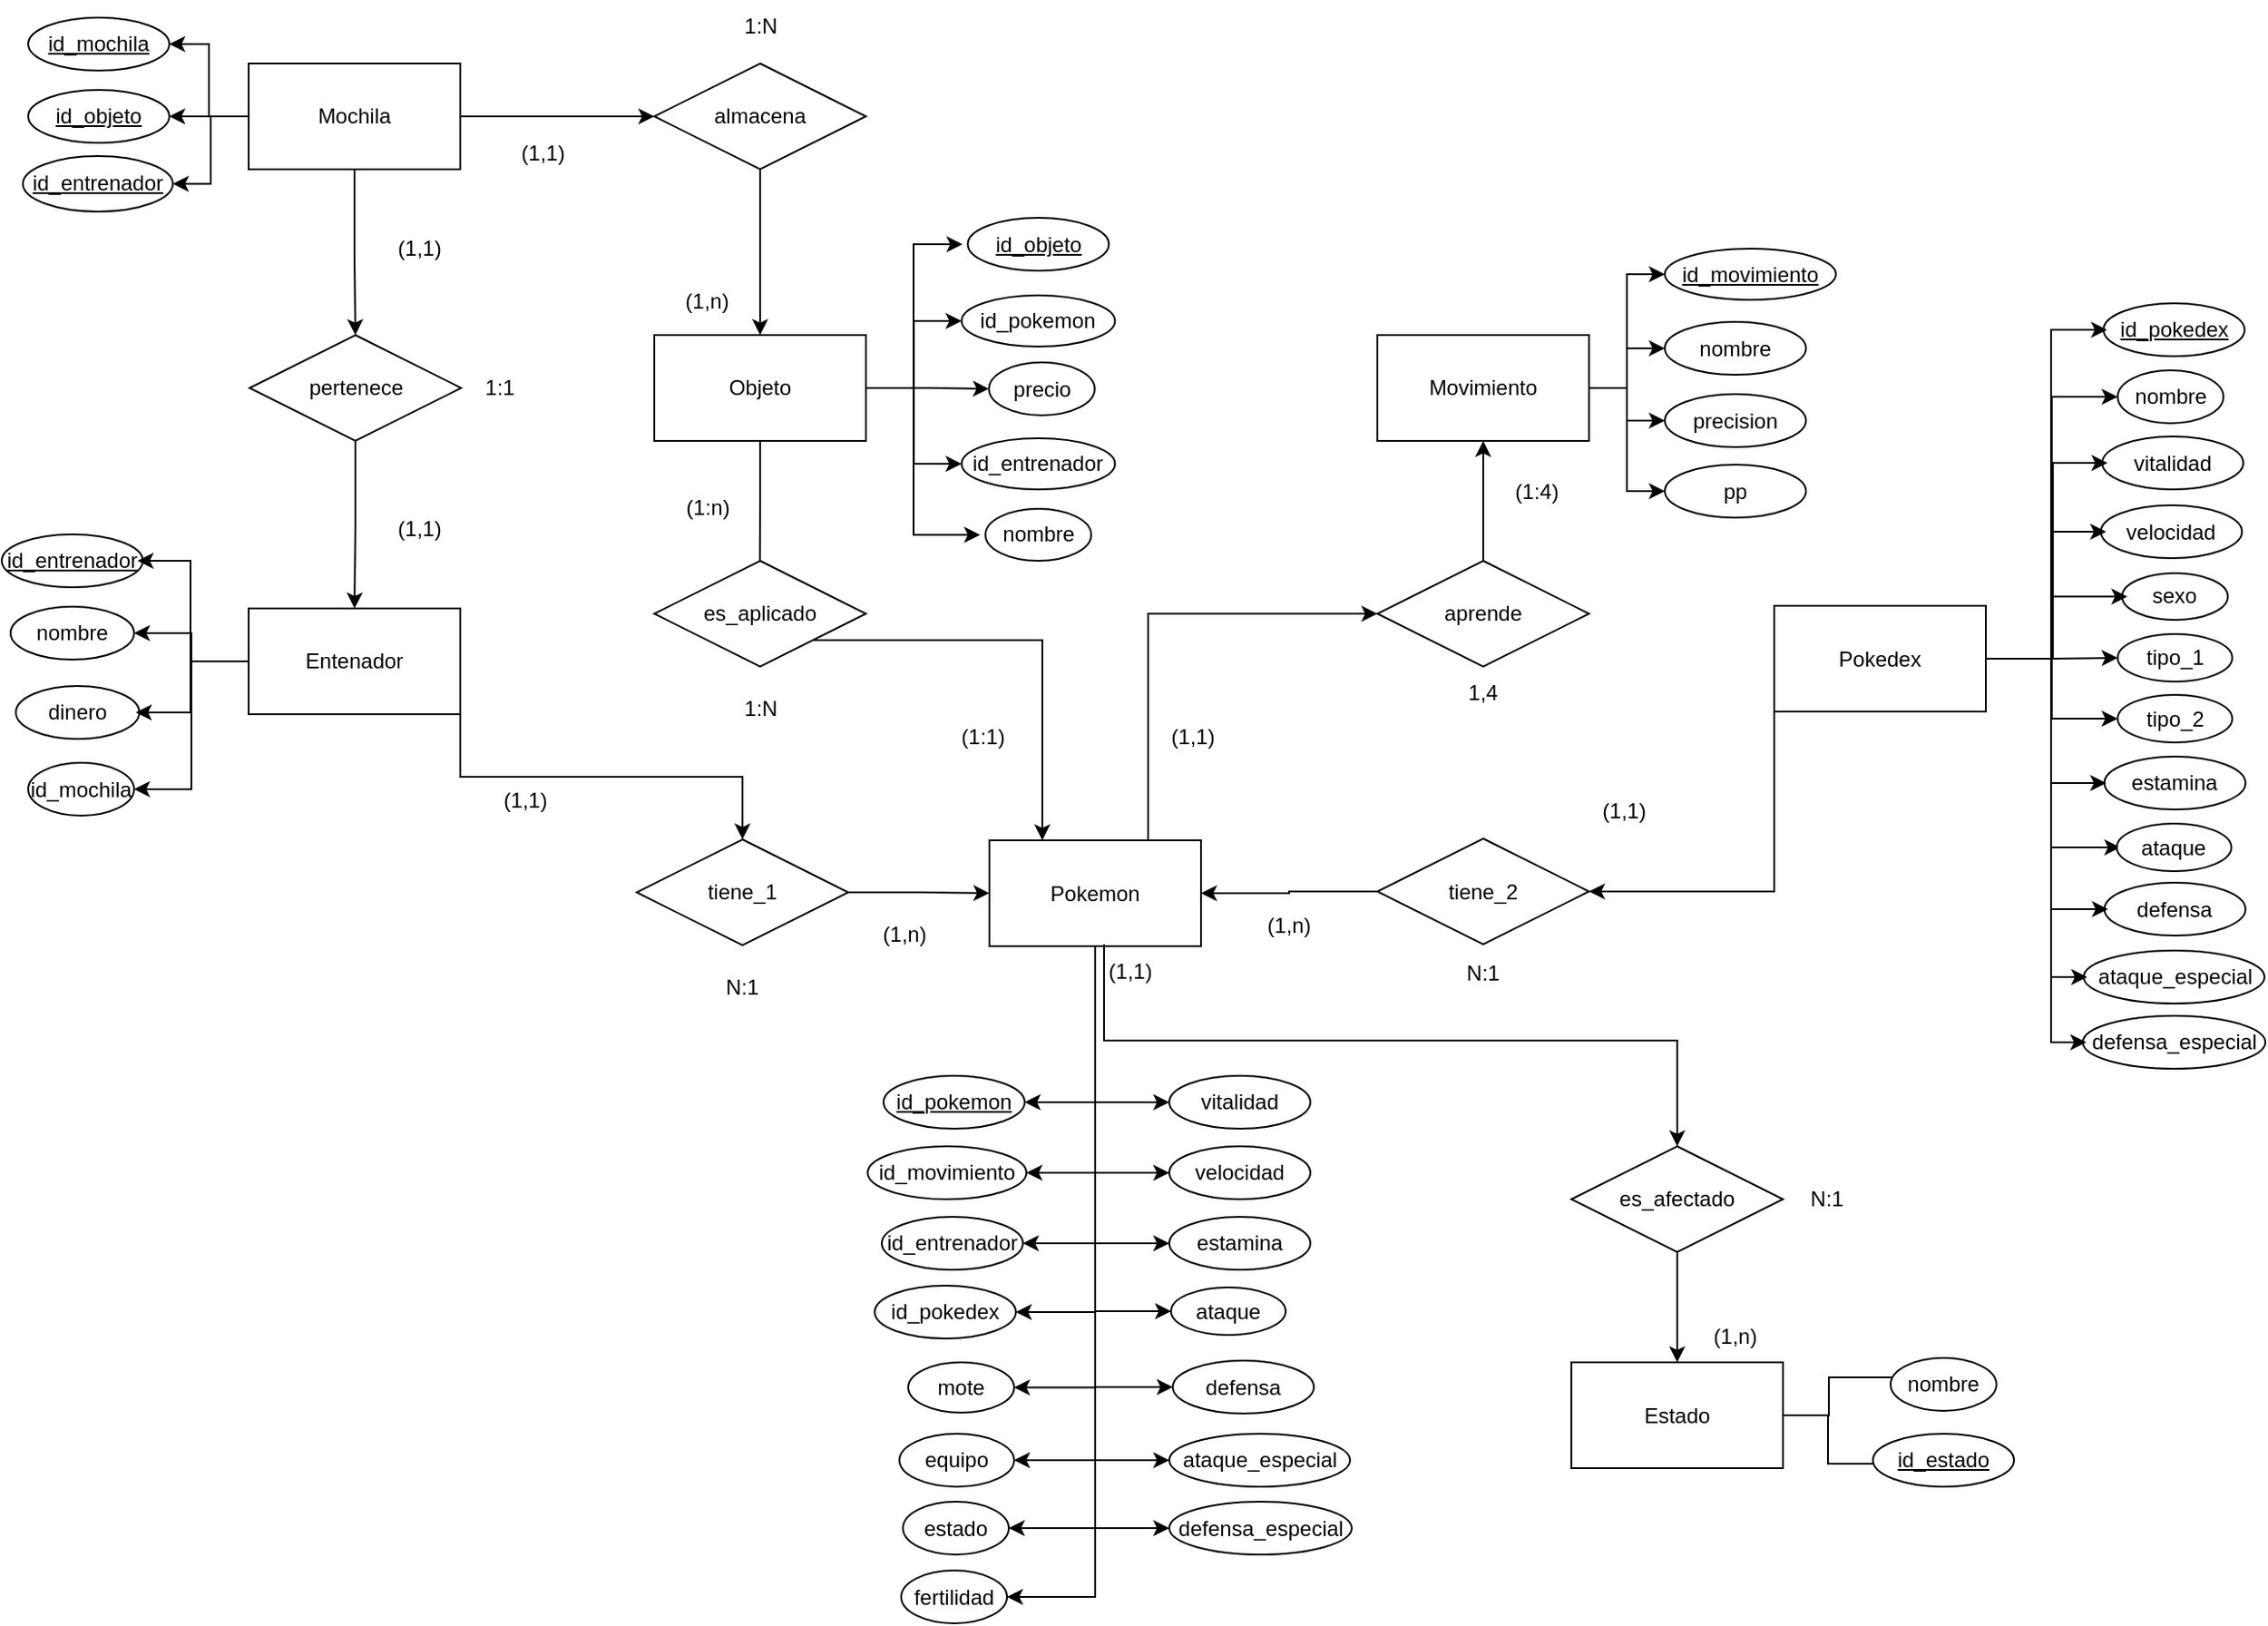 <mxfile version="21.0.6" type="google"><diagram id="R2lEEEUBdFMjLlhIrx00" name="Page-1"><mxGraphModel dx="1685" dy="1095" grid="1" gridSize="10" guides="1" tooltips="1" connect="1" arrows="1" fold="1" page="0" pageScale="1" pageWidth="850" pageHeight="1100" background="none" math="0" shadow="0" extFonts="Permanent Marker^https://fonts.googleapis.com/css?family=Permanent+Marker"><root><mxCell id="0"/><mxCell id="1" parent="0"/><mxCell id="JALZbOG8Ox9OEa9MNAx6-12" value="mote&lt;br&gt;" style="ellipse;whiteSpace=wrap;html=1;align=center;" parent="1" vertex="1"><mxGeometry x="314" y="522.5" width="60" height="28.5" as="geometry"/></mxCell><mxCell id="kUH-LmiTosxzXdyJDc-Y-1" value="id_entrenador" style="ellipse;whiteSpace=wrap;html=1;align=center;fontStyle=4;" parent="1" vertex="1"><mxGeometry x="-200" y="53" width="80" height="30" as="geometry"/></mxCell><mxCell id="kUH-LmiTosxzXdyJDc-Y-10" value="id_entrenador" style="ellipse;whiteSpace=wrap;html=1;align=center;fontStyle=4;" parent="1" vertex="1"><mxGeometry x="-188" y="-161.5" width="85" height="31.5" as="geometry"/></mxCell><mxCell id="JALZbOG8Ox9OEa9MNAx6-62" style="edgeStyle=orthogonalEdgeStyle;rounded=0;orthogonalLoop=1;jettySize=auto;html=1;exitX=0.5;exitY=1;exitDx=0;exitDy=0;" parent="1" edge="1"><mxGeometry relative="1" as="geometry"><mxPoint x="1034.25" y="89" as="sourcePoint"/><mxPoint x="1034.25" y="89" as="targetPoint"/></mxGeometry></mxCell><mxCell id="DOQepw-p-R-5p6ssSfqz-2" style="edgeStyle=orthogonalEdgeStyle;rounded=0;orthogonalLoop=1;jettySize=auto;html=1;exitX=0;exitY=0.5;exitDx=0;exitDy=0;entryX=0.375;entryY=0.57;entryDx=0;entryDy=0;entryPerimeter=0;startArrow=none;" parent="1" source="24fNUF-YCoqnPOOCP46I-3" edge="1"><mxGeometry relative="1" as="geometry"><mxPoint x="-150" y="-183.9" as="targetPoint"/></mxGeometry></mxCell><mxCell id="24fNUF-YCoqnPOOCP46I-5" style="edgeStyle=orthogonalEdgeStyle;rounded=0;orthogonalLoop=1;jettySize=auto;html=1;exitX=0;exitY=0.5;exitDx=0;exitDy=0;entryX=1;entryY=0.5;entryDx=0;entryDy=0;" parent="1" source="kUH-LmiTosxzXdyJDc-Y-18" target="24fNUF-YCoqnPOOCP46I-2" edge="1"><mxGeometry relative="1" as="geometry"/></mxCell><mxCell id="24fNUF-YCoqnPOOCP46I-6" style="edgeStyle=orthogonalEdgeStyle;rounded=0;orthogonalLoop=1;jettySize=auto;html=1;exitX=0;exitY=0.5;exitDx=0;exitDy=0;entryX=1;entryY=0.5;entryDx=0;entryDy=0;" parent="1" source="kUH-LmiTosxzXdyJDc-Y-18" target="24fNUF-YCoqnPOOCP46I-3" edge="1"><mxGeometry relative="1" as="geometry"/></mxCell><mxCell id="24fNUF-YCoqnPOOCP46I-7" style="edgeStyle=orthogonalEdgeStyle;rounded=0;orthogonalLoop=1;jettySize=auto;html=1;exitX=0;exitY=0.5;exitDx=0;exitDy=0;entryX=1;entryY=0.5;entryDx=0;entryDy=0;" parent="1" source="kUH-LmiTosxzXdyJDc-Y-18" target="kUH-LmiTosxzXdyJDc-Y-10" edge="1"><mxGeometry relative="1" as="geometry"/></mxCell><mxCell id="_xrahr46V2En18uXbm8I-6" style="edgeStyle=orthogonalEdgeStyle;rounded=0;orthogonalLoop=1;jettySize=auto;html=1;exitX=1;exitY=0.5;exitDx=0;exitDy=0;entryX=0;entryY=0.5;entryDx=0;entryDy=0;" edge="1" parent="1" source="kUH-LmiTosxzXdyJDc-Y-18" target="JALZbOG8Ox9OEa9MNAx6-78"><mxGeometry relative="1" as="geometry"/></mxCell><mxCell id="_xrahr46V2En18uXbm8I-27" style="edgeStyle=orthogonalEdgeStyle;rounded=0;orthogonalLoop=1;jettySize=auto;html=1;exitX=0.5;exitY=1;exitDx=0;exitDy=0;entryX=0.5;entryY=0;entryDx=0;entryDy=0;" edge="1" parent="1" source="kUH-LmiTosxzXdyJDc-Y-18" target="ERSpRFpUvCBc5BuVTQz0-36"><mxGeometry relative="1" as="geometry"/></mxCell><mxCell id="kUH-LmiTosxzXdyJDc-Y-18" value="Mochila" style="whiteSpace=wrap;html=1;align=center;" parent="1" vertex="1"><mxGeometry x="-60" y="-214" width="120" height="60" as="geometry"/></mxCell><mxCell id="kUH-LmiTosxzXdyJDc-Y-36" value="precio" style="ellipse;whiteSpace=wrap;html=1;align=center;" parent="1" vertex="1"><mxGeometry x="359.75" y="-44.5" width="60" height="30" as="geometry"/></mxCell><mxCell id="kUH-LmiTosxzXdyJDc-Y-37" value="nombre" style="ellipse;whiteSpace=wrap;html=1;align=center;" parent="1" vertex="1"><mxGeometry x="357.75" y="38.5" width="60" height="29.5" as="geometry"/></mxCell><mxCell id="kUH-LmiTosxzXdyJDc-Y-39" value="id_objeto" style="ellipse;whiteSpace=wrap;html=1;align=center;fontStyle=4;" parent="1" vertex="1"><mxGeometry x="347.75" y="-126.5" width="80" height="30" as="geometry"/></mxCell><mxCell id="JALZbOG8Ox9OEa9MNAx6-124" value="id_mochila" style="ellipse;whiteSpace=wrap;html=1;align=center;" parent="1" vertex="1"><mxGeometry x="-185" y="182.5" width="60" height="30" as="geometry"/></mxCell><mxCell id="JALZbOG8Ox9OEa9MNAx6-126" value="nombre" style="ellipse;whiteSpace=wrap;html=1;align=center;" parent="1" vertex="1"><mxGeometry x="-195" y="94" width="70" height="30" as="geometry"/></mxCell><mxCell id="JALZbOG8Ox9OEa9MNAx6-127" value="dinero" style="ellipse;whiteSpace=wrap;html=1;align=center;" parent="1" vertex="1"><mxGeometry x="-192" y="139" width="70" height="30" as="geometry"/></mxCell><mxCell id="Z9zZej-yAKrUgk9WiKxl-22" value="id_pokedex" style="ellipse;whiteSpace=wrap;html=1;align=center;fontStyle=4;" parent="1" vertex="1"><mxGeometry x="991.75" y="-78" width="80" height="30" as="geometry"/></mxCell><mxCell id="Z9zZej-yAKrUgk9WiKxl-23" value="nombre" style="ellipse;whiteSpace=wrap;html=1;align=center;" parent="1" vertex="1"><mxGeometry x="999.75" y="-40" width="60" height="30" as="geometry"/></mxCell><mxCell id="Z9zZej-yAKrUgk9WiKxl-24" value="sexo" style="ellipse;whiteSpace=wrap;html=1;align=center;" parent="1" vertex="1"><mxGeometry x="1002.25" y="75" width="60" height="26.5" as="geometry"/></mxCell><mxCell id="_xrahr46V2En18uXbm8I-28" style="edgeStyle=orthogonalEdgeStyle;rounded=0;orthogonalLoop=1;jettySize=auto;html=1;exitX=0.5;exitY=1;exitDx=0;exitDy=0;" edge="1" parent="1" source="ERSpRFpUvCBc5BuVTQz0-36" target="JALZbOG8Ox9OEa9MNAx6-3"><mxGeometry relative="1" as="geometry"/></mxCell><mxCell id="ERSpRFpUvCBc5BuVTQz0-36" value="pertenece" style="shape=rhombus;perimeter=rhombusPerimeter;whiteSpace=wrap;html=1;align=center;" parent="1" vertex="1"><mxGeometry x="-59.5" y="-60" width="120" height="60" as="geometry"/></mxCell><mxCell id="ERSpRFpUvCBc5BuVTQz0-55" value="id_pokedex" style="ellipse;whiteSpace=wrap;html=1;align=center;" parent="1" vertex="1"><mxGeometry x="295" y="479.0" width="80" height="30" as="geometry"/></mxCell><mxCell id="Z9zZej-yAKrUgk9WiKxl-1" value="(1,1)" style="text;html=1;strokeColor=none;fillColor=none;align=center;verticalAlign=middle;whiteSpace=wrap;rounded=0;" parent="1" vertex="1"><mxGeometry x="77" y="-178.5" width="60" height="30" as="geometry"/></mxCell><mxCell id="Z9zZej-yAKrUgk9WiKxl-2" value="(1,n)" style="text;html=1;strokeColor=none;fillColor=none;align=center;verticalAlign=middle;whiteSpace=wrap;rounded=0;" parent="1" vertex="1"><mxGeometry x="170" y="-94" width="60" height="30" as="geometry"/></mxCell><mxCell id="Z9zZej-yAKrUgk9WiKxl-4" value="(1,1)" style="text;html=1;strokeColor=none;fillColor=none;align=center;verticalAlign=middle;whiteSpace=wrap;rounded=0;" parent="1" vertex="1"><mxGeometry x="6.5" y="35" width="60" height="30" as="geometry"/></mxCell><mxCell id="Z9zZej-yAKrUgk9WiKxl-5" value="(1,1)" style="text;html=1;strokeColor=none;fillColor=none;align=center;verticalAlign=middle;whiteSpace=wrap;rounded=0;" parent="1" vertex="1"><mxGeometry x="6.5" y="-124" width="60" height="30" as="geometry"/></mxCell><mxCell id="Z9zZej-yAKrUgk9WiKxl-6" value="1:1" style="text;html=1;align=center;verticalAlign=middle;resizable=0;points=[];autosize=1;strokeColor=none;fillColor=none;" parent="1" vertex="1"><mxGeometry x="61.5" y="-45" width="40" height="30" as="geometry"/></mxCell><mxCell id="Z9zZej-yAKrUgk9WiKxl-51" value="vitalidad" style="ellipse;whiteSpace=wrap;html=1;align=center;" parent="1" vertex="1"><mxGeometry x="991" y="-2.5" width="80" height="30" as="geometry"/></mxCell><mxCell id="Z9zZej-yAKrUgk9WiKxl-55" value="defensa_especial" style="ellipse;whiteSpace=wrap;html=1;align=center;" parent="1" vertex="1"><mxGeometry x="980" y="326" width="103.5" height="30" as="geometry"/></mxCell><mxCell id="Z9zZej-yAKrUgk9WiKxl-53" value="defensa" style="ellipse;whiteSpace=wrap;html=1;align=center;" parent="1" vertex="1"><mxGeometry x="992.25" y="250.5" width="80" height="30" as="geometry"/></mxCell><mxCell id="Z9zZej-yAKrUgk9WiKxl-56" value="velocidad" style="ellipse;whiteSpace=wrap;html=1;align=center;" parent="1" vertex="1"><mxGeometry x="990.25" y="36.5" width="80" height="30" as="geometry"/></mxCell><mxCell id="Z9zZej-yAKrUgk9WiKxl-57" value="estamina" style="ellipse;whiteSpace=wrap;html=1;align=center;" parent="1" vertex="1"><mxGeometry x="992.25" y="179" width="80" height="30" as="geometry"/></mxCell><mxCell id="Z9zZej-yAKrUgk9WiKxl-69" value="ataque_especial" style="ellipse;whiteSpace=wrap;html=1;align=center;" parent="1" vertex="1"><mxGeometry x="980.5" y="289" width="102.5" height="30" as="geometry"/></mxCell><mxCell id="Z9zZej-yAKrUgk9WiKxl-141" value="id_entrenador" style="ellipse;whiteSpace=wrap;html=1;align=center;" parent="1" vertex="1"><mxGeometry x="299" y="440.0" width="80" height="30" as="geometry"/></mxCell><mxCell id="Z9zZej-yAKrUgk9WiKxl-145" value="equipo" style="ellipse;whiteSpace=wrap;html=1;align=center;" parent="1" vertex="1"><mxGeometry x="309" y="563" width="65" height="30" as="geometry"/></mxCell><mxCell id="N5w1TnrJZQDp4ikUcWQO-1" value="&lt;u&gt;id_pokemon&lt;/u&gt;" style="ellipse;whiteSpace=wrap;html=1;align=center;" parent="1" vertex="1"><mxGeometry x="300" y="360" width="80" height="30" as="geometry"/></mxCell><mxCell id="N5w1TnrJZQDp4ikUcWQO-18" style="edgeStyle=orthogonalEdgeStyle;rounded=0;orthogonalLoop=1;jettySize=auto;html=1;exitX=0.5;exitY=1;exitDx=0;exitDy=0;" parent="1" source="Z9zZej-yAKrUgk9WiKxl-145" target="Z9zZej-yAKrUgk9WiKxl-145" edge="1"><mxGeometry relative="1" as="geometry"/></mxCell><mxCell id="_xrahr46V2En18uXbm8I-22" style="edgeStyle=orthogonalEdgeStyle;rounded=0;orthogonalLoop=1;jettySize=auto;html=1;exitX=0;exitY=0.5;exitDx=0;exitDy=0;" edge="1" parent="1" source="9TlL1IhJorFrHGweJaIU-1" target="Z9zZej-yAKrUgk9WiKxl-7"><mxGeometry relative="1" as="geometry"/></mxCell><mxCell id="9TlL1IhJorFrHGweJaIU-1" value="tiene_2" style="shape=rhombus;perimeter=rhombusPerimeter;whiteSpace=wrap;html=1;align=center;" parent="1" vertex="1"><mxGeometry x="580" y="225.5" width="120" height="60" as="geometry"/></mxCell><mxCell id="5LiSuMUD5gMa3NvGq3ia-120" style="edgeStyle=orthogonalEdgeStyle;rounded=0;orthogonalLoop=1;jettySize=auto;html=1;exitX=1;exitY=0.5;exitDx=0;exitDy=0;entryX=0;entryY=0.5;entryDx=0;entryDy=0;" parent="1" source="qBHOgGgiTDzjNxfks6mT-3" target="5LiSuMUD5gMa3NvGq3ia-28" edge="1"><mxGeometry relative="1" as="geometry"/></mxCell><mxCell id="5LiSuMUD5gMa3NvGq3ia-121" style="edgeStyle=orthogonalEdgeStyle;rounded=0;orthogonalLoop=1;jettySize=auto;html=1;exitX=1;exitY=0.5;exitDx=0;exitDy=0;entryX=0;entryY=0.5;entryDx=0;entryDy=0;" parent="1" edge="1"><mxGeometry relative="1" as="geometry"><mxPoint x="928" y="123.5" as="sourcePoint"/><mxPoint x="1005.25" y="88.25" as="targetPoint"/><Array as="points"><mxPoint x="963" y="123"/><mxPoint x="963" y="88"/></Array></mxGeometry></mxCell><mxCell id="5LiSuMUD5gMa3NvGq3ia-122" style="edgeStyle=orthogonalEdgeStyle;rounded=0;orthogonalLoop=1;jettySize=auto;html=1;exitX=1;exitY=0.5;exitDx=0;exitDy=0;entryX=0;entryY=0.5;entryDx=0;entryDy=0;" parent="1" source="qBHOgGgiTDzjNxfks6mT-3" target="5LiSuMUD5gMa3NvGq3ia-116" edge="1"><mxGeometry relative="1" as="geometry"/></mxCell><mxCell id="5LiSuMUD5gMa3NvGq3ia-123" style="edgeStyle=orthogonalEdgeStyle;rounded=0;orthogonalLoop=1;jettySize=auto;html=1;exitX=1;exitY=0.5;exitDx=0;exitDy=0;entryX=0;entryY=0.5;entryDx=0;entryDy=0;" parent="1" edge="1"><mxGeometry relative="1" as="geometry"><mxPoint x="926" y="123.5" as="sourcePoint"/><mxPoint x="993.25" y="194" as="targetPoint"/><Array as="points"><mxPoint x="962" y="123"/><mxPoint x="962" y="194"/></Array></mxGeometry></mxCell><mxCell id="5LiSuMUD5gMa3NvGq3ia-125" style="edgeStyle=orthogonalEdgeStyle;rounded=0;orthogonalLoop=1;jettySize=auto;html=1;exitX=1;exitY=0.5;exitDx=0;exitDy=0;entryX=0;entryY=0.5;entryDx=0;entryDy=0;" parent="1" edge="1"><mxGeometry relative="1" as="geometry"><mxPoint x="928" y="123.5" as="sourcePoint"/><mxPoint x="993.25" y="51.5" as="targetPoint"/><Array as="points"><mxPoint x="963" y="123"/><mxPoint x="963" y="51"/></Array></mxGeometry></mxCell><mxCell id="5LiSuMUD5gMa3NvGq3ia-126" style="edgeStyle=orthogonalEdgeStyle;rounded=0;orthogonalLoop=1;jettySize=auto;html=1;exitX=1;exitY=0.5;exitDx=0;exitDy=0;entryX=0;entryY=0.5;entryDx=0;entryDy=0;" parent="1" edge="1"><mxGeometry relative="1" as="geometry"><mxPoint x="928" y="123.5" as="sourcePoint"/><mxPoint x="994" y="12.5" as="targetPoint"/><Array as="points"><mxPoint x="963" y="123"/><mxPoint x="963" y="13"/></Array></mxGeometry></mxCell><mxCell id="5LiSuMUD5gMa3NvGq3ia-127" style="edgeStyle=orthogonalEdgeStyle;rounded=0;orthogonalLoop=1;jettySize=auto;html=1;exitX=1;exitY=0.5;exitDx=0;exitDy=0;entryX=0;entryY=0.5;entryDx=0;entryDy=0;" parent="1" source="qBHOgGgiTDzjNxfks6mT-3" target="Z9zZej-yAKrUgk9WiKxl-23" edge="1"><mxGeometry relative="1" as="geometry"/></mxCell><mxCell id="5LiSuMUD5gMa3NvGq3ia-129" style="edgeStyle=orthogonalEdgeStyle;rounded=0;orthogonalLoop=1;jettySize=auto;html=1;exitX=1;exitY=0.5;exitDx=0;exitDy=0;entryX=0;entryY=0.5;entryDx=0;entryDy=0;" parent="1" edge="1"><mxGeometry relative="1" as="geometry"><mxPoint x="927" y="123.5" as="sourcePoint"/><mxPoint x="993.75" y="-63" as="targetPoint"/><Array as="points"><mxPoint x="962" y="123"/><mxPoint x="962" y="-63"/></Array></mxGeometry></mxCell><mxCell id="5LiSuMUD5gMa3NvGq3ia-130" style="edgeStyle=orthogonalEdgeStyle;rounded=0;orthogonalLoop=1;jettySize=auto;html=1;exitX=1;exitY=0.5;exitDx=0;exitDy=0;entryX=0;entryY=0.5;entryDx=0;entryDy=0;" parent="1" edge="1"><mxGeometry relative="1" as="geometry"><mxPoint x="927" y="123.5" as="sourcePoint"/><mxPoint x="1001.25" y="230.5" as="targetPoint"/><Array as="points"><mxPoint x="962" y="123"/><mxPoint x="962" y="231"/></Array></mxGeometry></mxCell><mxCell id="5LiSuMUD5gMa3NvGq3ia-132" style="edgeStyle=orthogonalEdgeStyle;rounded=0;orthogonalLoop=1;jettySize=auto;html=1;exitX=1;exitY=0.5;exitDx=0;exitDy=0;entryX=0;entryY=0.5;entryDx=0;entryDy=0;" parent="1" edge="1"><mxGeometry relative="1" as="geometry"><mxPoint x="927" y="123.5" as="sourcePoint"/><mxPoint x="994.25" y="265.5" as="targetPoint"/><Array as="points"><mxPoint x="962" y="123"/><mxPoint x="962" y="265"/></Array></mxGeometry></mxCell><mxCell id="5LiSuMUD5gMa3NvGq3ia-134" style="edgeStyle=orthogonalEdgeStyle;rounded=0;orthogonalLoop=1;jettySize=auto;html=1;exitX=1;exitY=0.5;exitDx=0;exitDy=0;entryX=0;entryY=0.5;entryDx=0;entryDy=0;" parent="1" edge="1"><mxGeometry relative="1" as="geometry"><mxPoint x="927" y="123.5" as="sourcePoint"/><mxPoint x="982.5" y="304" as="targetPoint"/><Array as="points"><mxPoint x="962" y="123"/><mxPoint x="962" y="304"/></Array></mxGeometry></mxCell><mxCell id="5LiSuMUD5gMa3NvGq3ia-135" style="edgeStyle=orthogonalEdgeStyle;rounded=0;orthogonalLoop=1;jettySize=auto;html=1;exitX=1;exitY=0.5;exitDx=0;exitDy=0;entryX=0;entryY=0.5;entryDx=0;entryDy=0;" parent="1" edge="1"><mxGeometry relative="1" as="geometry"><mxPoint x="927" y="123.5" as="sourcePoint"/><mxPoint x="982.0" y="341" as="targetPoint"/><Array as="points"><mxPoint x="962" y="123"/><mxPoint x="962" y="341"/></Array></mxGeometry></mxCell><mxCell id="_xrahr46V2En18uXbm8I-21" style="edgeStyle=orthogonalEdgeStyle;rounded=0;orthogonalLoop=1;jettySize=auto;html=1;exitX=0;exitY=1;exitDx=0;exitDy=0;entryX=1;entryY=0.5;entryDx=0;entryDy=0;" edge="1" parent="1" source="qBHOgGgiTDzjNxfks6mT-3" target="9TlL1IhJorFrHGweJaIU-1"><mxGeometry relative="1" as="geometry"/></mxCell><mxCell id="qBHOgGgiTDzjNxfks6mT-3" value="Pokedex" style="whiteSpace=wrap;html=1;align=center;" parent="1" vertex="1"><mxGeometry x="805" y="93.5" width="120" height="60" as="geometry"/></mxCell><mxCell id="5LiSuMUD5gMa3NvGq3ia-1" style="edgeStyle=orthogonalEdgeStyle;rounded=0;orthogonalLoop=1;jettySize=auto;html=1;exitX=0;exitY=0.5;exitDx=0;exitDy=0;entryX=1;entryY=0.5;entryDx=0;entryDy=0;" parent="1" source="JALZbOG8Ox9OEa9MNAx6-3" target="JALZbOG8Ox9OEa9MNAx6-126" edge="1"><mxGeometry relative="1" as="geometry"/></mxCell><mxCell id="5LiSuMUD5gMa3NvGq3ia-2" style="edgeStyle=orthogonalEdgeStyle;rounded=0;orthogonalLoop=1;jettySize=auto;html=1;exitX=0;exitY=0.5;exitDx=0;exitDy=0;entryX=1;entryY=0.5;entryDx=0;entryDy=0;" parent="1" edge="1"><mxGeometry relative="1" as="geometry"><mxPoint x="-63" y="125" as="sourcePoint"/><mxPoint x="-124" y="154" as="targetPoint"/><Array as="points"><mxPoint x="-93" y="125"/><mxPoint x="-93" y="154"/></Array></mxGeometry></mxCell><mxCell id="5LiSuMUD5gMa3NvGq3ia-3" style="edgeStyle=orthogonalEdgeStyle;rounded=0;orthogonalLoop=1;jettySize=auto;html=1;exitX=0;exitY=0.5;exitDx=0;exitDy=0;entryX=1;entryY=0.5;entryDx=0;entryDy=0;" parent="1" edge="1"><mxGeometry relative="1" as="geometry"><mxPoint x="-64" y="125" as="sourcePoint"/><mxPoint x="-123" y="68" as="targetPoint"/><Array as="points"><mxPoint x="-93" y="125"/><mxPoint x="-93" y="68"/></Array></mxGeometry></mxCell><mxCell id="Ggn16YMf3sr0xjXuNLBs-1" style="edgeStyle=orthogonalEdgeStyle;rounded=0;orthogonalLoop=1;jettySize=auto;html=1;exitX=0;exitY=0.5;exitDx=0;exitDy=0;entryX=1;entryY=0.5;entryDx=0;entryDy=0;" parent="1" source="JALZbOG8Ox9OEa9MNAx6-3" target="JALZbOG8Ox9OEa9MNAx6-124" edge="1"><mxGeometry relative="1" as="geometry"/></mxCell><mxCell id="_xrahr46V2En18uXbm8I-17" style="edgeStyle=orthogonalEdgeStyle;rounded=0;orthogonalLoop=1;jettySize=auto;html=1;exitX=1;exitY=1;exitDx=0;exitDy=0;" edge="1" parent="1" source="JALZbOG8Ox9OEa9MNAx6-3" target="9TlL1IhJorFrHGweJaIU-9"><mxGeometry relative="1" as="geometry"/></mxCell><mxCell id="JALZbOG8Ox9OEa9MNAx6-3" value="Entenador" style="whiteSpace=wrap;html=1;align=center;" parent="1" vertex="1"><mxGeometry x="-60" y="95" width="120" height="60" as="geometry"/></mxCell><mxCell id="9TlL1IhJorFrHGweJaIU-62" value="(1,n)" style="text;html=1;strokeColor=none;fillColor=none;align=center;verticalAlign=middle;whiteSpace=wrap;rounded=0;" parent="1" vertex="1"><mxGeometry x="282" y="264.5" width="60" height="30" as="geometry"/></mxCell><mxCell id="9TlL1IhJorFrHGweJaIU-63" value="(1,1)" style="text;html=1;strokeColor=none;fillColor=none;align=center;verticalAlign=middle;whiteSpace=wrap;rounded=0;" parent="1" vertex="1"><mxGeometry x="66.5" y="189" width="60" height="30" as="geometry"/></mxCell><mxCell id="9TlL1IhJorFrHGweJaIU-64" value="N:1" style="text;html=1;strokeColor=none;fillColor=none;align=center;verticalAlign=middle;whiteSpace=wrap;rounded=0;" parent="1" vertex="1"><mxGeometry x="190" y="294.5" width="60" height="30" as="geometry"/></mxCell><mxCell id="9TlL1IhJorFrHGweJaIU-65" value="(1,n)" style="text;html=1;strokeColor=none;fillColor=none;align=center;verticalAlign=middle;whiteSpace=wrap;rounded=0;" parent="1" vertex="1"><mxGeometry x="500" y="260" width="60" height="30" as="geometry"/></mxCell><mxCell id="9TlL1IhJorFrHGweJaIU-66" value="(1,1)" style="text;html=1;strokeColor=none;fillColor=none;align=center;verticalAlign=middle;whiteSpace=wrap;rounded=0;" parent="1" vertex="1"><mxGeometry x="690" y="195" width="60" height="30" as="geometry"/></mxCell><mxCell id="9TlL1IhJorFrHGweJaIU-67" value="N:1" style="text;html=1;strokeColor=none;fillColor=none;align=center;verticalAlign=middle;whiteSpace=wrap;rounded=0;" parent="1" vertex="1"><mxGeometry x="610" y="286.5" width="60" height="30" as="geometry"/></mxCell><mxCell id="5LiSuMUD5gMa3NvGq3ia-6" value="1,4" style="text;html=1;strokeColor=none;fillColor=none;align=center;verticalAlign=middle;whiteSpace=wrap;rounded=0;" parent="1" vertex="1"><mxGeometry x="610" y="128" width="60" height="30" as="geometry"/></mxCell><mxCell id="5LiSuMUD5gMa3NvGq3ia-7" value="(1,1)" style="text;html=1;align=center;verticalAlign=middle;resizable=0;points=[];autosize=1;strokeColor=none;fillColor=none;" parent="1" vertex="1"><mxGeometry x="450" y="152.5" width="50" height="30" as="geometry"/></mxCell><mxCell id="5LiSuMUD5gMa3NvGq3ia-8" value="(1:4)" style="text;html=1;align=center;verticalAlign=middle;resizable=0;points=[];autosize=1;strokeColor=none;fillColor=none;" parent="1" vertex="1"><mxGeometry x="645" y="13.5" width="50" height="30" as="geometry"/></mxCell><mxCell id="5LiSuMUD5gMa3NvGq3ia-26" value="estado" style="ellipse;whiteSpace=wrap;html=1;align=center;" parent="1" vertex="1"><mxGeometry x="311" y="601.5" width="60" height="30" as="geometry"/></mxCell><mxCell id="5LiSuMUD5gMa3NvGq3ia-28" value="tipo_1" style="ellipse;whiteSpace=wrap;html=1;align=center;" parent="1" vertex="1"><mxGeometry x="999.75" y="109.5" width="65" height="27" as="geometry"/></mxCell><mxCell id="5LiSuMUD5gMa3NvGq3ia-33" value="fertilidad" style="ellipse;whiteSpace=wrap;html=1;align=center;" parent="1" vertex="1"><mxGeometry x="310" y="640.5" width="60" height="30" as="geometry"/></mxCell><mxCell id="5LiSuMUD5gMa3NvGq3ia-46" value="id_entrenador" style="ellipse;whiteSpace=wrap;html=1;align=center;" parent="1" vertex="1"><mxGeometry x="344.25" y="-1.5" width="87" height="29" as="geometry"/></mxCell><mxCell id="5LiSuMUD5gMa3NvGq3ia-47" value="id_pokemon" style="ellipse;whiteSpace=wrap;html=1;align=center;" parent="1" vertex="1"><mxGeometry x="344.25" y="-82.5" width="87" height="29" as="geometry"/></mxCell><mxCell id="_xrahr46V2En18uXbm8I-7" style="edgeStyle=orthogonalEdgeStyle;rounded=0;orthogonalLoop=1;jettySize=auto;html=1;exitX=0.5;exitY=1;exitDx=0;exitDy=0;" edge="1" parent="1" source="JALZbOG8Ox9OEa9MNAx6-78" target="kUH-LmiTosxzXdyJDc-Y-19"><mxGeometry relative="1" as="geometry"/></mxCell><mxCell id="JALZbOG8Ox9OEa9MNAx6-78" value="almacena" style="shape=rhombus;perimeter=rhombusPerimeter;whiteSpace=wrap;html=1;align=center;" parent="1" vertex="1"><mxGeometry x="170" y="-214" width="120" height="60" as="geometry"/></mxCell><mxCell id="5LiSuMUD5gMa3NvGq3ia-66" value="id_movimiento" style="ellipse;whiteSpace=wrap;html=1;align=center;" parent="1" vertex="1"><mxGeometry x="291" y="400" width="90" height="30" as="geometry"/></mxCell><mxCell id="5LiSuMUD5gMa3NvGq3ia-143" style="edgeStyle=orthogonalEdgeStyle;rounded=0;orthogonalLoop=1;jettySize=auto;html=1;exitX=0.5;exitY=1;exitDx=0;exitDy=0;entryX=1;entryY=0.5;entryDx=0;entryDy=0;" parent="1" source="Z9zZej-yAKrUgk9WiKxl-7" target="N5w1TnrJZQDp4ikUcWQO-1" edge="1"><mxGeometry relative="1" as="geometry"/></mxCell><mxCell id="5LiSuMUD5gMa3NvGq3ia-144" style="edgeStyle=orthogonalEdgeStyle;rounded=0;orthogonalLoop=1;jettySize=auto;html=1;exitX=0.5;exitY=1;exitDx=0;exitDy=0;entryX=0;entryY=0.5;entryDx=0;entryDy=0;" parent="1" source="Z9zZej-yAKrUgk9WiKxl-7" target="5LiSuMUD5gMa3NvGq3ia-136" edge="1"><mxGeometry relative="1" as="geometry"/></mxCell><mxCell id="5LiSuMUD5gMa3NvGq3ia-145" style="edgeStyle=orthogonalEdgeStyle;rounded=0;orthogonalLoop=1;jettySize=auto;html=1;exitX=0.5;exitY=1;exitDx=0;exitDy=0;entryX=1;entryY=0.5;entryDx=0;entryDy=0;" parent="1" source="Z9zZej-yAKrUgk9WiKxl-7" target="5LiSuMUD5gMa3NvGq3ia-66" edge="1"><mxGeometry relative="1" as="geometry"/></mxCell><mxCell id="5LiSuMUD5gMa3NvGq3ia-146" style="edgeStyle=orthogonalEdgeStyle;rounded=0;orthogonalLoop=1;jettySize=auto;html=1;exitX=0.5;exitY=1;exitDx=0;exitDy=0;entryX=0;entryY=0.5;entryDx=0;entryDy=0;" parent="1" source="Z9zZej-yAKrUgk9WiKxl-7" target="5LiSuMUD5gMa3NvGq3ia-139" edge="1"><mxGeometry relative="1" as="geometry"/></mxCell><mxCell id="5LiSuMUD5gMa3NvGq3ia-147" style="edgeStyle=orthogonalEdgeStyle;rounded=0;orthogonalLoop=1;jettySize=auto;html=1;exitX=0.5;exitY=1;exitDx=0;exitDy=0;entryX=1;entryY=0.5;entryDx=0;entryDy=0;" parent="1" source="Z9zZej-yAKrUgk9WiKxl-7" target="Z9zZej-yAKrUgk9WiKxl-141" edge="1"><mxGeometry relative="1" as="geometry"/></mxCell><mxCell id="5LiSuMUD5gMa3NvGq3ia-148" style="edgeStyle=orthogonalEdgeStyle;rounded=0;orthogonalLoop=1;jettySize=auto;html=1;exitX=0.5;exitY=1;exitDx=0;exitDy=0;entryX=0;entryY=0.5;entryDx=0;entryDy=0;" parent="1" source="Z9zZej-yAKrUgk9WiKxl-7" target="5LiSuMUD5gMa3NvGq3ia-140" edge="1"><mxGeometry relative="1" as="geometry"/></mxCell><mxCell id="5LiSuMUD5gMa3NvGq3ia-149" style="edgeStyle=orthogonalEdgeStyle;rounded=0;orthogonalLoop=1;jettySize=auto;html=1;exitX=0.5;exitY=1;exitDx=0;exitDy=0;entryX=1;entryY=0.5;entryDx=0;entryDy=0;" parent="1" source="Z9zZej-yAKrUgk9WiKxl-7" target="ERSpRFpUvCBc5BuVTQz0-55" edge="1"><mxGeometry relative="1" as="geometry"/></mxCell><mxCell id="5LiSuMUD5gMa3NvGq3ia-151" style="edgeStyle=orthogonalEdgeStyle;rounded=0;orthogonalLoop=1;jettySize=auto;html=1;exitX=0.5;exitY=1;exitDx=0;exitDy=0;entryX=1;entryY=0.5;entryDx=0;entryDy=0;" parent="1" source="Z9zZej-yAKrUgk9WiKxl-7" target="JALZbOG8Ox9OEa9MNAx6-12" edge="1"><mxGeometry relative="1" as="geometry"/></mxCell><mxCell id="5LiSuMUD5gMa3NvGq3ia-155" style="edgeStyle=orthogonalEdgeStyle;rounded=0;orthogonalLoop=1;jettySize=auto;html=1;exitX=0.5;exitY=1;exitDx=0;exitDy=0;entryX=0;entryY=0.5;entryDx=0;entryDy=0;" parent="1" source="Z9zZej-yAKrUgk9WiKxl-7" target="5LiSuMUD5gMa3NvGq3ia-142" edge="1"><mxGeometry relative="1" as="geometry"/></mxCell><mxCell id="5LiSuMUD5gMa3NvGq3ia-157" style="edgeStyle=orthogonalEdgeStyle;rounded=0;orthogonalLoop=1;jettySize=auto;html=1;exitX=0.5;exitY=1;exitDx=0;exitDy=0;entryX=0;entryY=0.5;entryDx=0;entryDy=0;" parent="1" source="Z9zZej-yAKrUgk9WiKxl-7" target="5LiSuMUD5gMa3NvGq3ia-138" edge="1"><mxGeometry relative="1" as="geometry"/></mxCell><mxCell id="5LiSuMUD5gMa3NvGq3ia-158" style="edgeStyle=orthogonalEdgeStyle;rounded=0;orthogonalLoop=1;jettySize=auto;html=1;exitX=0.5;exitY=1;exitDx=0;exitDy=0;entryX=0;entryY=0.5;entryDx=0;entryDy=0;" parent="1" source="Z9zZej-yAKrUgk9WiKxl-7" target="5LiSuMUD5gMa3NvGq3ia-141" edge="1"><mxGeometry relative="1" as="geometry"/></mxCell><mxCell id="5LiSuMUD5gMa3NvGq3ia-159" style="edgeStyle=orthogonalEdgeStyle;rounded=0;orthogonalLoop=1;jettySize=auto;html=1;exitX=0.5;exitY=1;exitDx=0;exitDy=0;entryX=0;entryY=0.5;entryDx=0;entryDy=0;" parent="1" source="Z9zZej-yAKrUgk9WiKxl-7" target="5LiSuMUD5gMa3NvGq3ia-137" edge="1"><mxGeometry relative="1" as="geometry"/></mxCell><mxCell id="5LiSuMUD5gMa3NvGq3ia-160" style="edgeStyle=orthogonalEdgeStyle;rounded=0;orthogonalLoop=1;jettySize=auto;html=1;exitX=0.5;exitY=1;exitDx=0;exitDy=0;entryX=1;entryY=0.5;entryDx=0;entryDy=0;" parent="1" source="Z9zZej-yAKrUgk9WiKxl-7" target="Z9zZej-yAKrUgk9WiKxl-145" edge="1"><mxGeometry relative="1" as="geometry"/></mxCell><mxCell id="5LiSuMUD5gMa3NvGq3ia-161" style="edgeStyle=orthogonalEdgeStyle;rounded=0;orthogonalLoop=1;jettySize=auto;html=1;exitX=0.5;exitY=1;exitDx=0;exitDy=0;entryX=1;entryY=0.5;entryDx=0;entryDy=0;" parent="1" source="Z9zZej-yAKrUgk9WiKxl-7" target="5LiSuMUD5gMa3NvGq3ia-26" edge="1"><mxGeometry relative="1" as="geometry"/></mxCell><mxCell id="5LiSuMUD5gMa3NvGq3ia-162" style="edgeStyle=orthogonalEdgeStyle;rounded=0;orthogonalLoop=1;jettySize=auto;html=1;exitX=0.5;exitY=1;exitDx=0;exitDy=0;entryX=1;entryY=0.5;entryDx=0;entryDy=0;" parent="1" source="Z9zZej-yAKrUgk9WiKxl-7" target="5LiSuMUD5gMa3NvGq3ia-33" edge="1"><mxGeometry relative="1" as="geometry"/></mxCell><mxCell id="_xrahr46V2En18uXbm8I-10" style="edgeStyle=orthogonalEdgeStyle;rounded=0;orthogonalLoop=1;jettySize=auto;html=1;exitX=0.75;exitY=0;exitDx=0;exitDy=0;entryX=0;entryY=0.5;entryDx=0;entryDy=0;" edge="1" parent="1" source="Z9zZej-yAKrUgk9WiKxl-7" target="9TlL1IhJorFrHGweJaIU-37"><mxGeometry relative="1" as="geometry"/></mxCell><mxCell id="Z9zZej-yAKrUgk9WiKxl-7" value="Pokemon" style="whiteSpace=wrap;html=1;align=center;" parent="1" vertex="1"><mxGeometry x="360" y="226.5" width="120" height="60" as="geometry"/></mxCell><mxCell id="5LiSuMUD5gMa3NvGq3ia-97" style="edgeStyle=orthogonalEdgeStyle;rounded=0;orthogonalLoop=1;jettySize=auto;html=1;exitX=0.5;exitY=1;exitDx=0;exitDy=0;entryX=0.498;entryY=0.7;entryDx=0;entryDy=0;entryPerimeter=0;" parent="1" source="kUH-LmiTosxzXdyJDc-Y-19" target="5LiSuMUD5gMa3NvGq3ia-58" edge="1"><mxGeometry relative="1" as="geometry"/></mxCell><mxCell id="5LiSuMUD5gMa3NvGq3ia-101" style="edgeStyle=orthogonalEdgeStyle;rounded=0;orthogonalLoop=1;jettySize=auto;html=1;exitX=1;exitY=0.5;exitDx=0;exitDy=0;" parent="1" source="kUH-LmiTosxzXdyJDc-Y-19" target="kUH-LmiTosxzXdyJDc-Y-36" edge="1"><mxGeometry relative="1" as="geometry"/></mxCell><mxCell id="5LiSuMUD5gMa3NvGq3ia-103" style="edgeStyle=orthogonalEdgeStyle;rounded=0;orthogonalLoop=1;jettySize=auto;html=1;exitX=1;exitY=0.5;exitDx=0;exitDy=0;entryX=0;entryY=0.5;entryDx=0;entryDy=0;" parent="1" source="kUH-LmiTosxzXdyJDc-Y-19" target="5LiSuMUD5gMa3NvGq3ia-47" edge="1"><mxGeometry relative="1" as="geometry"/></mxCell><mxCell id="5LiSuMUD5gMa3NvGq3ia-104" style="edgeStyle=orthogonalEdgeStyle;rounded=0;orthogonalLoop=1;jettySize=auto;html=1;exitX=1;exitY=0.5;exitDx=0;exitDy=0;entryX=0;entryY=0.5;entryDx=0;entryDy=0;" parent="1" edge="1"><mxGeometry relative="1" as="geometry"><mxPoint x="287" y="-30" as="sourcePoint"/><mxPoint x="344.75" y="-111.5" as="targetPoint"/><Array as="points"><mxPoint x="317" y="-30"/><mxPoint x="317" y="-111"/></Array></mxGeometry></mxCell><mxCell id="5LiSuMUD5gMa3NvGq3ia-105" style="edgeStyle=orthogonalEdgeStyle;rounded=0;orthogonalLoop=1;jettySize=auto;html=1;exitX=1;exitY=0.5;exitDx=0;exitDy=0;entryX=0;entryY=0.5;entryDx=0;entryDy=0;" parent="1" source="kUH-LmiTosxzXdyJDc-Y-19" target="5LiSuMUD5gMa3NvGq3ia-46" edge="1"><mxGeometry relative="1" as="geometry"/></mxCell><mxCell id="5LiSuMUD5gMa3NvGq3ia-106" style="edgeStyle=orthogonalEdgeStyle;rounded=0;orthogonalLoop=1;jettySize=auto;html=1;exitX=1;exitY=0.5;exitDx=0;exitDy=0;entryX=0;entryY=0.5;entryDx=0;entryDy=0;" parent="1" edge="1"><mxGeometry relative="1" as="geometry"><mxPoint x="287" y="-30" as="sourcePoint"/><mxPoint x="354.75" y="53.25" as="targetPoint"/><Array as="points"><mxPoint x="317" y="-30"/><mxPoint x="317" y="53"/></Array></mxGeometry></mxCell><mxCell id="kUH-LmiTosxzXdyJDc-Y-19" value="Objeto" style="whiteSpace=wrap;html=1;align=center;" parent="1" vertex="1"><mxGeometry x="170" y="-60" width="120" height="60" as="geometry"/></mxCell><mxCell id="_xrahr46V2En18uXbm8I-11" style="edgeStyle=orthogonalEdgeStyle;rounded=0;orthogonalLoop=1;jettySize=auto;html=1;exitX=0.5;exitY=0;exitDx=0;exitDy=0;" edge="1" parent="1" source="9TlL1IhJorFrHGweJaIU-37" target="5LiSuMUD5gMa3NvGq3ia-81"><mxGeometry relative="1" as="geometry"/></mxCell><mxCell id="9TlL1IhJorFrHGweJaIU-37" value="aprende" style="shape=rhombus;perimeter=rhombusPerimeter;whiteSpace=wrap;html=1;align=center;" parent="1" vertex="1"><mxGeometry x="580" y="68" width="120" height="60" as="geometry"/></mxCell><mxCell id="5LiSuMUD5gMa3NvGq3ia-108" style="edgeStyle=orthogonalEdgeStyle;rounded=0;orthogonalLoop=1;jettySize=auto;html=1;exitX=1;exitY=0.5;exitDx=0;exitDy=0;entryX=0;entryY=0.5;entryDx=0;entryDy=0;" parent="1" source="5LiSuMUD5gMa3NvGq3ia-81" target="5LiSuMUD5gMa3NvGq3ia-84" edge="1"><mxGeometry relative="1" as="geometry"/></mxCell><mxCell id="5LiSuMUD5gMa3NvGq3ia-109" style="edgeStyle=orthogonalEdgeStyle;rounded=0;orthogonalLoop=1;jettySize=auto;html=1;exitX=1;exitY=0.5;exitDx=0;exitDy=0;entryX=0;entryY=0.5;entryDx=0;entryDy=0;" parent="1" source="5LiSuMUD5gMa3NvGq3ia-81" target="5LiSuMUD5gMa3NvGq3ia-83" edge="1"><mxGeometry relative="1" as="geometry"/></mxCell><mxCell id="5LiSuMUD5gMa3NvGq3ia-110" style="edgeStyle=orthogonalEdgeStyle;rounded=0;orthogonalLoop=1;jettySize=auto;html=1;exitX=1;exitY=0.5;exitDx=0;exitDy=0;entryX=0;entryY=0.5;entryDx=0;entryDy=0;" parent="1" source="5LiSuMUD5gMa3NvGq3ia-81" target="5LiSuMUD5gMa3NvGq3ia-82" edge="1"><mxGeometry relative="1" as="geometry"/></mxCell><mxCell id="5LiSuMUD5gMa3NvGq3ia-111" style="edgeStyle=orthogonalEdgeStyle;rounded=0;orthogonalLoop=1;jettySize=auto;html=1;exitX=1;exitY=0.5;exitDx=0;exitDy=0;entryX=0;entryY=0.5;entryDx=0;entryDy=0;" parent="1" source="5LiSuMUD5gMa3NvGq3ia-81" target="5LiSuMUD5gMa3NvGq3ia-85" edge="1"><mxGeometry relative="1" as="geometry"/></mxCell><mxCell id="5LiSuMUD5gMa3NvGq3ia-81" value="Movimiento" style="whiteSpace=wrap;html=1;align=center;" parent="1" vertex="1"><mxGeometry x="580" y="-60" width="120" height="60" as="geometry"/></mxCell><mxCell id="5LiSuMUD5gMa3NvGq3ia-82" value="id_movimiento" style="ellipse;whiteSpace=wrap;html=1;align=center;fontStyle=4;" parent="1" vertex="1"><mxGeometry x="743" y="-109" width="97" height="29" as="geometry"/></mxCell><mxCell id="5LiSuMUD5gMa3NvGq3ia-83" value="nombre" style="ellipse;whiteSpace=wrap;html=1;align=center;" parent="1" vertex="1"><mxGeometry x="743" y="-67.5" width="80" height="30" as="geometry"/></mxCell><mxCell id="5LiSuMUD5gMa3NvGq3ia-84" value="precision" style="ellipse;whiteSpace=wrap;html=1;align=center;" parent="1" vertex="1"><mxGeometry x="743" y="-26.5" width="80" height="30" as="geometry"/></mxCell><mxCell id="5LiSuMUD5gMa3NvGq3ia-85" value="pp" style="ellipse;whiteSpace=wrap;html=1;align=center;" parent="1" vertex="1"><mxGeometry x="743" y="13.5" width="80" height="30" as="geometry"/></mxCell><mxCell id="_xrahr46V2En18uXbm8I-8" style="edgeStyle=orthogonalEdgeStyle;rounded=0;orthogonalLoop=1;jettySize=auto;html=1;exitX=1;exitY=1;exitDx=0;exitDy=0;entryX=0.25;entryY=0;entryDx=0;entryDy=0;" edge="1" parent="1" source="5LiSuMUD5gMa3NvGq3ia-58" target="Z9zZej-yAKrUgk9WiKxl-7"><mxGeometry relative="1" as="geometry"/></mxCell><mxCell id="5LiSuMUD5gMa3NvGq3ia-58" value="es_aplicado" style="shape=rhombus;perimeter=rhombusPerimeter;whiteSpace=wrap;html=1;align=center;" parent="1" vertex="1"><mxGeometry x="170" y="68" width="120" height="60" as="geometry"/></mxCell><mxCell id="5LiSuMUD5gMa3NvGq3ia-112" value="1:N" style="text;html=1;align=center;verticalAlign=middle;resizable=0;points=[];autosize=1;strokeColor=none;fillColor=none;" parent="1" vertex="1"><mxGeometry x="210" y="-250" width="40" height="30" as="geometry"/></mxCell><mxCell id="_xrahr46V2En18uXbm8I-19" style="edgeStyle=orthogonalEdgeStyle;rounded=0;orthogonalLoop=1;jettySize=auto;html=1;exitX=1;exitY=0.5;exitDx=0;exitDy=0;entryX=0;entryY=0.5;entryDx=0;entryDy=0;" edge="1" parent="1" source="9TlL1IhJorFrHGweJaIU-9" target="Z9zZej-yAKrUgk9WiKxl-7"><mxGeometry relative="1" as="geometry"/></mxCell><mxCell id="9TlL1IhJorFrHGweJaIU-9" value="tiene_1" style="shape=rhombus;perimeter=rhombusPerimeter;whiteSpace=wrap;html=1;align=center;" parent="1" vertex="1"><mxGeometry x="160" y="226" width="120" height="60" as="geometry"/></mxCell><mxCell id="5LiSuMUD5gMa3NvGq3ia-116" value="tipo_2" style="ellipse;whiteSpace=wrap;html=1;align=center;" parent="1" vertex="1"><mxGeometry x="999.75" y="144" width="65" height="27" as="geometry"/></mxCell><mxCell id="5LiSuMUD5gMa3NvGq3ia-117" value="ataque" style="ellipse;whiteSpace=wrap;html=1;align=center;" parent="1" vertex="1"><mxGeometry x="999.25" y="217" width="65" height="27" as="geometry"/></mxCell><mxCell id="5LiSuMUD5gMa3NvGq3ia-136" value="vitalidad" style="ellipse;whiteSpace=wrap;html=1;align=center;" parent="1" vertex="1"><mxGeometry x="462" y="360" width="80" height="30" as="geometry"/></mxCell><mxCell id="5LiSuMUD5gMa3NvGq3ia-137" value="defensa_especial" style="ellipse;whiteSpace=wrap;html=1;align=center;" parent="1" vertex="1"><mxGeometry x="462" y="601.5" width="103.5" height="30" as="geometry"/></mxCell><mxCell id="5LiSuMUD5gMa3NvGq3ia-138" value="defensa" style="ellipse;whiteSpace=wrap;html=1;align=center;" parent="1" vertex="1"><mxGeometry x="464" y="521.5" width="80" height="30" as="geometry"/></mxCell><mxCell id="5LiSuMUD5gMa3NvGq3ia-139" value="velocidad" style="ellipse;whiteSpace=wrap;html=1;align=center;" parent="1" vertex="1"><mxGeometry x="462" y="400" width="80" height="30" as="geometry"/></mxCell><mxCell id="5LiSuMUD5gMa3NvGq3ia-140" value="estamina" style="ellipse;whiteSpace=wrap;html=1;align=center;" parent="1" vertex="1"><mxGeometry x="462" y="440" width="80" height="30" as="geometry"/></mxCell><mxCell id="5LiSuMUD5gMa3NvGq3ia-141" value="ataque_especial" style="ellipse;whiteSpace=wrap;html=1;align=center;" parent="1" vertex="1"><mxGeometry x="462" y="563" width="102.5" height="30" as="geometry"/></mxCell><mxCell id="5LiSuMUD5gMa3NvGq3ia-142" value="ataque" style="ellipse;whiteSpace=wrap;html=1;align=center;" parent="1" vertex="1"><mxGeometry x="463" y="480.0" width="65" height="27" as="geometry"/></mxCell><mxCell id="5LiSuMUD5gMa3NvGq3ia-164" value="(1:1)" style="text;html=1;align=center;verticalAlign=middle;resizable=0;points=[];autosize=1;strokeColor=none;fillColor=none;" parent="1" vertex="1"><mxGeometry x="331" y="152.5" width="50" height="30" as="geometry"/></mxCell><mxCell id="5LiSuMUD5gMa3NvGq3ia-165" value="(1:n)" style="text;html=1;align=center;verticalAlign=middle;resizable=0;points=[];autosize=1;strokeColor=none;fillColor=none;" parent="1" vertex="1"><mxGeometry x="175" y="23" width="50" height="30" as="geometry"/></mxCell><mxCell id="5LiSuMUD5gMa3NvGq3ia-166" value="1:N" style="text;html=1;align=center;verticalAlign=middle;resizable=0;points=[];autosize=1;strokeColor=none;fillColor=none;" parent="1" vertex="1"><mxGeometry x="210" y="136.5" width="40" height="30" as="geometry"/></mxCell><mxCell id="24fNUF-YCoqnPOOCP46I-2" value="id_mochila" style="ellipse;whiteSpace=wrap;html=1;align=center;fontStyle=4;" parent="1" vertex="1"><mxGeometry x="-185" y="-240" width="80" height="30" as="geometry"/></mxCell><mxCell id="24fNUF-YCoqnPOOCP46I-3" value="id_objeto" style="ellipse;whiteSpace=wrap;html=1;align=center;fontStyle=4;" parent="1" vertex="1"><mxGeometry x="-185" y="-199" width="80" height="30" as="geometry"/></mxCell><mxCell id="vXB0_AtqkFOlG4wqypP2-5" style="edgeStyle=orthogonalEdgeStyle;rounded=0;orthogonalLoop=1;jettySize=auto;html=1;exitX=0.5;exitY=1;exitDx=0;exitDy=0;" parent="1" edge="1"><mxGeometry relative="1" as="geometry"><mxPoint x="1000" y="637.32" as="sourcePoint"/><mxPoint x="1000" y="637.32" as="targetPoint"/></mxGeometry></mxCell><mxCell id="vXB0_AtqkFOlG4wqypP2-17" style="edgeStyle=orthogonalEdgeStyle;rounded=0;orthogonalLoop=1;jettySize=auto;html=1;exitX=1;exitY=0.5;exitDx=0;exitDy=0;entryX=0.5;entryY=0.367;entryDx=0;entryDy=0;entryPerimeter=0;" parent="1" edge="1"><mxGeometry relative="1" as="geometry"><mxPoint x="806" y="552.5" as="sourcePoint"/><mxPoint x="897" y="531.01" as="targetPoint"/><Array as="points"><mxPoint x="836" y="552"/><mxPoint x="836" y="531"/></Array></mxGeometry></mxCell><mxCell id="vXB0_AtqkFOlG4wqypP2-18" style="edgeStyle=orthogonalEdgeStyle;rounded=0;orthogonalLoop=1;jettySize=auto;html=1;exitX=1;exitY=0.5;exitDx=0;exitDy=0;entryX=0.625;entryY=0.567;entryDx=0;entryDy=0;entryPerimeter=0;" parent="1" source="vXB0_AtqkFOlG4wqypP2-6" target="vXB0_AtqkFOlG4wqypP2-7" edge="1"><mxGeometry relative="1" as="geometry"/></mxCell><mxCell id="vXB0_AtqkFOlG4wqypP2-6" value="Estado" style="whiteSpace=wrap;html=1;align=center;" parent="1" vertex="1"><mxGeometry x="690" y="522.5" width="120" height="60" as="geometry"/></mxCell><mxCell id="vXB0_AtqkFOlG4wqypP2-7" value="&lt;u&gt;id_estado&lt;/u&gt;" style="ellipse;whiteSpace=wrap;html=1;align=center;" parent="1" vertex="1"><mxGeometry x="861" y="563" width="80" height="30" as="geometry"/></mxCell><mxCell id="vXB0_AtqkFOlG4wqypP2-8" value="nombre" style="ellipse;whiteSpace=wrap;html=1;align=center;" parent="1" vertex="1"><mxGeometry x="871" y="520" width="60" height="30" as="geometry"/></mxCell><mxCell id="_xrahr46V2En18uXbm8I-26" style="edgeStyle=orthogonalEdgeStyle;rounded=0;orthogonalLoop=1;jettySize=auto;html=1;exitX=0.5;exitY=1;exitDx=0;exitDy=0;entryX=0.5;entryY=0;entryDx=0;entryDy=0;" edge="1" parent="1" source="vXB0_AtqkFOlG4wqypP2-13" target="vXB0_AtqkFOlG4wqypP2-6"><mxGeometry relative="1" as="geometry"/></mxCell><mxCell id="vXB0_AtqkFOlG4wqypP2-13" value="es_afectado" style="shape=rhombus;perimeter=rhombusPerimeter;whiteSpace=wrap;html=1;align=center;" parent="1" vertex="1"><mxGeometry x="690" y="400" width="120" height="60" as="geometry"/></mxCell><mxCell id="vXB0_AtqkFOlG4wqypP2-19" value="N:1" style="text;html=1;strokeColor=none;fillColor=none;align=center;verticalAlign=middle;whiteSpace=wrap;rounded=0;" parent="1" vertex="1"><mxGeometry x="805" y="415" width="60" height="30" as="geometry"/></mxCell><mxCell id="vXB0_AtqkFOlG4wqypP2-20" value="(1,n)" style="text;html=1;strokeColor=none;fillColor=none;align=center;verticalAlign=middle;whiteSpace=wrap;rounded=0;" parent="1" vertex="1"><mxGeometry x="753" y="492.5" width="60" height="30" as="geometry"/></mxCell><mxCell id="_xrahr46V2En18uXbm8I-25" style="edgeStyle=orthogonalEdgeStyle;rounded=0;orthogonalLoop=1;jettySize=auto;html=1;exitX=0.25;exitY=0;exitDx=0;exitDy=0;" edge="1" parent="1" source="vXB0_AtqkFOlG4wqypP2-21" target="vXB0_AtqkFOlG4wqypP2-13"><mxGeometry relative="1" as="geometry"><Array as="points"><mxPoint x="425" y="340"/><mxPoint x="750" y="340"/></Array></mxGeometry></mxCell><mxCell id="vXB0_AtqkFOlG4wqypP2-21" value="(1,1)" style="text;html=1;strokeColor=none;fillColor=none;align=center;verticalAlign=middle;whiteSpace=wrap;rounded=0;" parent="1" vertex="1"><mxGeometry x="410" y="285.5" width="60" height="30" as="geometry"/></mxCell></root></mxGraphModel></diagram></mxfile>